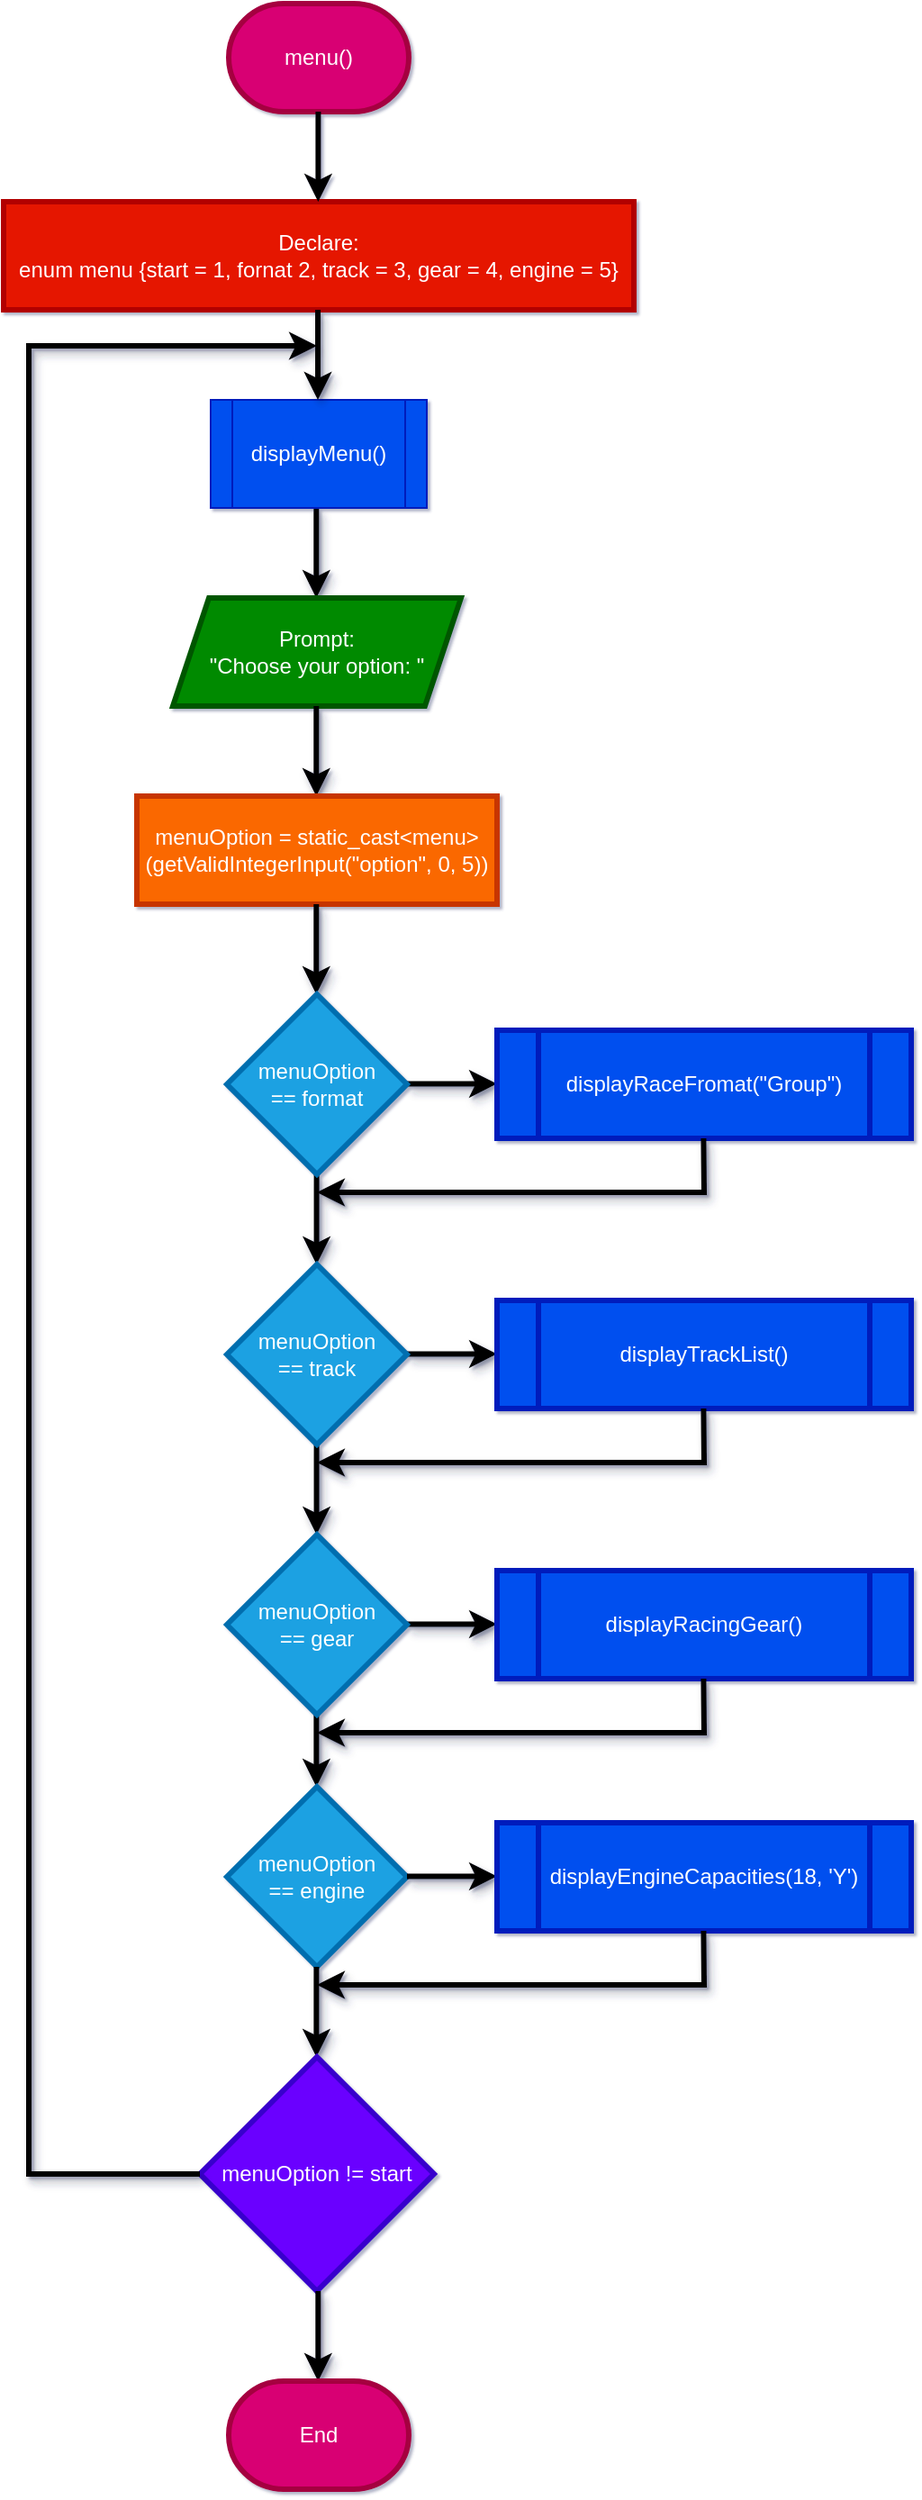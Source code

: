 <mxfile>
    <diagram id="uPfD5luTiOVUT25oSJCe" name="Page-1">
        <mxGraphModel dx="466" dy="1326" grid="1" gridSize="10" guides="1" tooltips="1" connect="1" arrows="1" fold="1" page="0" pageScale="1" pageWidth="827" pageHeight="1169" math="0" shadow="1">
            <root>
                <mxCell id="0"/>
                <mxCell id="1" parent="0"/>
                <mxCell id="2" value="menu()" style="strokeWidth=3;html=1;shape=mxgraph.flowchart.terminator;whiteSpace=wrap;fillColor=#d80073;fontColor=#ffffff;strokeColor=#A50040;" parent="1" vertex="1">
                    <mxGeometry x="191" y="-620" width="100" height="60" as="geometry"/>
                </mxCell>
                <mxCell id="3" value="" style="edgeStyle=none;html=1;strokeWidth=3;shadow=1;textShadow=1;" parent="1" edge="1">
                    <mxGeometry relative="1" as="geometry">
                        <mxPoint x="239.66" y="-340" as="sourcePoint"/>
                        <mxPoint x="239.66" y="-290" as="targetPoint"/>
                    </mxGeometry>
                </mxCell>
                <mxCell id="4" value="Prompt:&lt;br&gt;&quot;Choose your option: &quot;" style="shape=parallelogram;perimeter=parallelogramPerimeter;whiteSpace=wrap;html=1;fixedSize=1;strokeWidth=3;fillColor=#008a00;fontColor=#ffffff;strokeColor=#005700;" parent="1" vertex="1">
                    <mxGeometry x="160" y="-290" width="160" height="60" as="geometry"/>
                </mxCell>
                <mxCell id="6" value="" style="edgeStyle=none;html=1;strokeWidth=3;shadow=1;textShadow=1;" parent="1" edge="1">
                    <mxGeometry relative="1" as="geometry">
                        <mxPoint x="239.66" y="-230" as="sourcePoint"/>
                        <mxPoint x="239.66" y="-180" as="targetPoint"/>
                    </mxGeometry>
                </mxCell>
                <mxCell id="8" value="menuOption = static_cast&amp;lt;menu&amp;gt;&lt;br&gt;(getValidIntegerInput(&quot;option&quot;, 0, 5))" style="whiteSpace=wrap;html=1;strokeWidth=3;fillColor=#fa6800;fontColor=#FFFFFF;strokeColor=#C73500;" parent="1" vertex="1">
                    <mxGeometry x="140" y="-180" width="200" height="60" as="geometry"/>
                </mxCell>
                <mxCell id="10" value="" style="edgeStyle=none;html=1;strokeWidth=3;shadow=1;textShadow=1;" parent="1" edge="1">
                    <mxGeometry relative="1" as="geometry">
                        <mxPoint x="239.66" y="-120" as="sourcePoint"/>
                        <mxPoint x="239.66" y="-70" as="targetPoint"/>
                    </mxGeometry>
                </mxCell>
                <mxCell id="11" value="" style="edgeStyle=none;html=1;strokeWidth=3;shadow=1;textShadow=1;" parent="1" edge="1">
                    <mxGeometry relative="1" as="geometry">
                        <mxPoint x="290" y="-20.29" as="sourcePoint"/>
                        <mxPoint x="340" y="-20.29" as="targetPoint"/>
                    </mxGeometry>
                </mxCell>
                <mxCell id="12" value="displayRaceFromat(&quot;Group&quot;)" style="shape=process;whiteSpace=wrap;html=1;backgroundOutline=1;strokeWidth=3;fillColor=#0050ef;fontColor=#ffffff;strokeColor=#001DBC;" parent="1" vertex="1">
                    <mxGeometry x="340" y="-50" width="230" height="60" as="geometry"/>
                </mxCell>
                <mxCell id="13" value="" style="edgeStyle=none;html=1;strokeWidth=3;shadow=1;textShadow=1;" parent="1" edge="1">
                    <mxGeometry relative="1" as="geometry">
                        <mxPoint x="239.81" y="30" as="sourcePoint"/>
                        <mxPoint x="239.81" y="80" as="targetPoint"/>
                    </mxGeometry>
                </mxCell>
                <mxCell id="14" value="" style="edgeStyle=none;html=1;strokeWidth=3;shadow=1;textShadow=1;rounded=0;curved=0;" parent="1" edge="1">
                    <mxGeometry relative="1" as="geometry">
                        <mxPoint x="454.71" y="10" as="sourcePoint"/>
                        <mxPoint x="240" y="40" as="targetPoint"/>
                        <Array as="points">
                            <mxPoint x="455" y="40"/>
                        </Array>
                    </mxGeometry>
                </mxCell>
                <mxCell id="16" value="" style="edgeStyle=none;html=1;strokeWidth=3;shadow=1;textShadow=1;" parent="1" edge="1">
                    <mxGeometry relative="1" as="geometry">
                        <mxPoint x="290" y="129.71" as="sourcePoint"/>
                        <mxPoint x="340" y="129.71" as="targetPoint"/>
                    </mxGeometry>
                </mxCell>
                <mxCell id="17" value="displayTrackList()" style="shape=process;whiteSpace=wrap;html=1;backgroundOutline=1;strokeWidth=3;fillColor=#0050ef;fontColor=#ffffff;strokeColor=#001DBC;" parent="1" vertex="1">
                    <mxGeometry x="340" y="100" width="230" height="60" as="geometry"/>
                </mxCell>
                <mxCell id="18" value="" style="edgeStyle=none;html=1;strokeWidth=3;shadow=1;textShadow=1;" parent="1" edge="1">
                    <mxGeometry relative="1" as="geometry">
                        <mxPoint x="239.8" y="180" as="sourcePoint"/>
                        <mxPoint x="239.8" y="230" as="targetPoint"/>
                    </mxGeometry>
                </mxCell>
                <mxCell id="19" value="" style="edgeStyle=none;html=1;strokeWidth=3;shadow=1;textShadow=1;rounded=0;curved=0;" parent="1" edge="1">
                    <mxGeometry relative="1" as="geometry">
                        <mxPoint x="454.71" y="160" as="sourcePoint"/>
                        <mxPoint x="240" y="190" as="targetPoint"/>
                        <Array as="points">
                            <mxPoint x="455" y="190"/>
                        </Array>
                    </mxGeometry>
                </mxCell>
                <mxCell id="21" value="" style="edgeStyle=none;html=1;strokeWidth=3;shadow=1;textShadow=1;" parent="1" edge="1">
                    <mxGeometry relative="1" as="geometry">
                        <mxPoint x="290" y="279.71" as="sourcePoint"/>
                        <mxPoint x="340" y="279.71" as="targetPoint"/>
                    </mxGeometry>
                </mxCell>
                <mxCell id="22" value="displayRacingGear()" style="shape=process;whiteSpace=wrap;html=1;backgroundOutline=1;strokeWidth=3;fillColor=#0050ef;fontColor=#ffffff;strokeColor=#001DBC;" parent="1" vertex="1">
                    <mxGeometry x="340" y="250" width="230" height="60" as="geometry"/>
                </mxCell>
                <mxCell id="23" value="" style="edgeStyle=none;html=1;strokeWidth=3;shadow=1;textShadow=1;" parent="1" edge="1">
                    <mxGeometry relative="1" as="geometry">
                        <mxPoint x="239.71" y="320" as="sourcePoint"/>
                        <mxPoint x="239.71" y="370" as="targetPoint"/>
                    </mxGeometry>
                </mxCell>
                <mxCell id="24" value="" style="edgeStyle=none;html=1;strokeWidth=3;shadow=1;textShadow=1;rounded=0;curved=0;" parent="1" edge="1">
                    <mxGeometry relative="1" as="geometry">
                        <mxPoint x="454.71" y="310" as="sourcePoint"/>
                        <mxPoint x="240" y="340" as="targetPoint"/>
                        <Array as="points">
                            <mxPoint x="455" y="340"/>
                        </Array>
                    </mxGeometry>
                </mxCell>
                <mxCell id="25" value="menuOption&lt;br&gt;== engine" style="rhombus;whiteSpace=wrap;html=1;strokeWidth=3;fillColor=#1ba1e2;fontColor=#ffffff;strokeColor=#006EAF;" parent="1" vertex="1">
                    <mxGeometry x="190" y="370" width="100" height="100" as="geometry"/>
                </mxCell>
                <mxCell id="26" value="" style="edgeStyle=none;html=1;strokeWidth=3;shadow=1;textShadow=1;" parent="1" edge="1">
                    <mxGeometry relative="1" as="geometry">
                        <mxPoint x="290" y="419.71" as="sourcePoint"/>
                        <mxPoint x="340" y="419.71" as="targetPoint"/>
                    </mxGeometry>
                </mxCell>
                <mxCell id="27" value="displayEngineCapacities(18, &#39;Y&#39;)" style="shape=process;whiteSpace=wrap;html=1;backgroundOutline=1;strokeWidth=3;fillColor=#0050ef;fontColor=#ffffff;strokeColor=#001DBC;" parent="1" vertex="1">
                    <mxGeometry x="340" y="390" width="230" height="60" as="geometry"/>
                </mxCell>
                <mxCell id="28" value="" style="edgeStyle=none;html=1;strokeWidth=3;shadow=1;textShadow=1;" parent="1" edge="1">
                    <mxGeometry relative="1" as="geometry">
                        <mxPoint x="239.71" y="470" as="sourcePoint"/>
                        <mxPoint x="239.71" y="520" as="targetPoint"/>
                    </mxGeometry>
                </mxCell>
                <mxCell id="29" value="" style="edgeStyle=none;html=1;strokeWidth=3;shadow=1;textShadow=1;rounded=0;curved=0;" parent="1" edge="1">
                    <mxGeometry relative="1" as="geometry">
                        <mxPoint x="454.71" y="450" as="sourcePoint"/>
                        <mxPoint x="240" y="480" as="targetPoint"/>
                        <Array as="points">
                            <mxPoint x="455" y="480"/>
                        </Array>
                    </mxGeometry>
                </mxCell>
                <mxCell id="30" value="menuOption != start" style="rhombus;whiteSpace=wrap;html=1;strokeWidth=3;fillColor=#6a00ff;fontColor=#ffffff;strokeColor=#3700CC;" parent="1" vertex="1">
                    <mxGeometry x="175" y="520" width="130" height="130" as="geometry"/>
                </mxCell>
                <mxCell id="31" value="" style="edgeStyle=none;html=1;strokeWidth=3;shadow=1;textShadow=1;exitX=0;exitY=0.5;exitDx=0;exitDy=0;rounded=0;curved=0;" parent="1" source="30" edge="1">
                    <mxGeometry relative="1" as="geometry">
                        <mxPoint x="120.0" y="460" as="sourcePoint"/>
                        <mxPoint x="240" y="-430" as="targetPoint"/>
                        <Array as="points">
                            <mxPoint x="80" y="585"/>
                            <mxPoint x="80" y="-430"/>
                        </Array>
                    </mxGeometry>
                </mxCell>
                <mxCell id="32" value="" style="edgeStyle=none;html=1;strokeWidth=3;shadow=1;textShadow=1;" parent="1" edge="1">
                    <mxGeometry relative="1" as="geometry">
                        <mxPoint x="240.67" y="650" as="sourcePoint"/>
                        <mxPoint x="240.67" y="700" as="targetPoint"/>
                    </mxGeometry>
                </mxCell>
                <mxCell id="33" value="End" style="strokeWidth=3;html=1;shape=mxgraph.flowchart.terminator;whiteSpace=wrap;fillColor=#d80073;fontColor=#ffffff;strokeColor=#A50040;" parent="1" vertex="1">
                    <mxGeometry x="191" y="700" width="100" height="60" as="geometry"/>
                </mxCell>
                <mxCell id="34" value="Declare:&lt;br&gt;enum menu {start = 1, fornat 2, track = 3, gear = 4, engine = 5}" style="whiteSpace=wrap;html=1;fillColor=#e51400;fontColor=#ffffff;strokeColor=#B20000;strokeWidth=3;" parent="1" vertex="1">
                    <mxGeometry x="66" y="-510" width="350" height="60" as="geometry"/>
                </mxCell>
                <mxCell id="35" value="" style="edgeStyle=none;orthogonalLoop=1;jettySize=auto;html=1;strokeWidth=3;" parent="1" edge="1">
                    <mxGeometry width="100" relative="1" as="geometry">
                        <mxPoint x="240.71" y="-560" as="sourcePoint"/>
                        <mxPoint x="240.71" y="-510" as="targetPoint"/>
                        <Array as="points"/>
                    </mxGeometry>
                </mxCell>
                <mxCell id="37" value="menuOption&lt;br&gt;== format" style="rhombus;whiteSpace=wrap;html=1;strokeWidth=3;fillColor=#1ba1e2;fontColor=#ffffff;strokeColor=#006EAF;" parent="1" vertex="1">
                    <mxGeometry x="190" y="-70" width="100" height="100" as="geometry"/>
                </mxCell>
                <mxCell id="38" value="menuOption&lt;br&gt;== track" style="rhombus;whiteSpace=wrap;html=1;strokeWidth=3;fillColor=#1ba1e2;fontColor=#ffffff;strokeColor=#006EAF;" parent="1" vertex="1">
                    <mxGeometry x="190" y="80" width="100" height="100" as="geometry"/>
                </mxCell>
                <mxCell id="40" value="menuOption&lt;br&gt;== gear" style="rhombus;whiteSpace=wrap;html=1;strokeWidth=3;fillColor=#1ba1e2;fontColor=#ffffff;strokeColor=#006EAF;" parent="1" vertex="1">
                    <mxGeometry x="190" y="230" width="100" height="100" as="geometry"/>
                </mxCell>
                <mxCell id="41" value="displayMenu()" style="shape=process;whiteSpace=wrap;html=1;backgroundOutline=1;fillColor=#0050ef;fontColor=#ffffff;strokeColor=#001DBC;" vertex="1" parent="1">
                    <mxGeometry x="181" y="-400" width="120" height="60" as="geometry"/>
                </mxCell>
                <mxCell id="42" value="" style="edgeStyle=none;html=1;strokeWidth=3;shadow=1;textShadow=1;" edge="1" parent="1">
                    <mxGeometry relative="1" as="geometry">
                        <mxPoint x="240.52" y="-450" as="sourcePoint"/>
                        <mxPoint x="240.52" y="-400" as="targetPoint"/>
                    </mxGeometry>
                </mxCell>
            </root>
        </mxGraphModel>
    </diagram>
</mxfile>